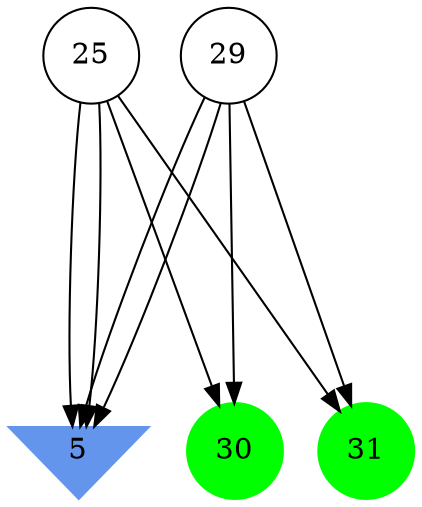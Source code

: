 digraph brain {
	ranksep=2.0;
	5 [shape=invtriangle,style=filled,color=cornflowerblue];
	25 [shape=circle,color=black];
	29 [shape=circle,color=black];
	30 [shape=circle,style=filled,color=green];
	31 [shape=circle,style=filled,color=green];
	25	->	30;
	25	->	5;
	25	->	5;
	25	->	31;
	29	->	30;
	29	->	5;
	29	->	5;
	29	->	31;
	{ rank=same; 5; }
	{ rank=same; 25; 29; }
	{ rank=same; 30; 31; }
}

